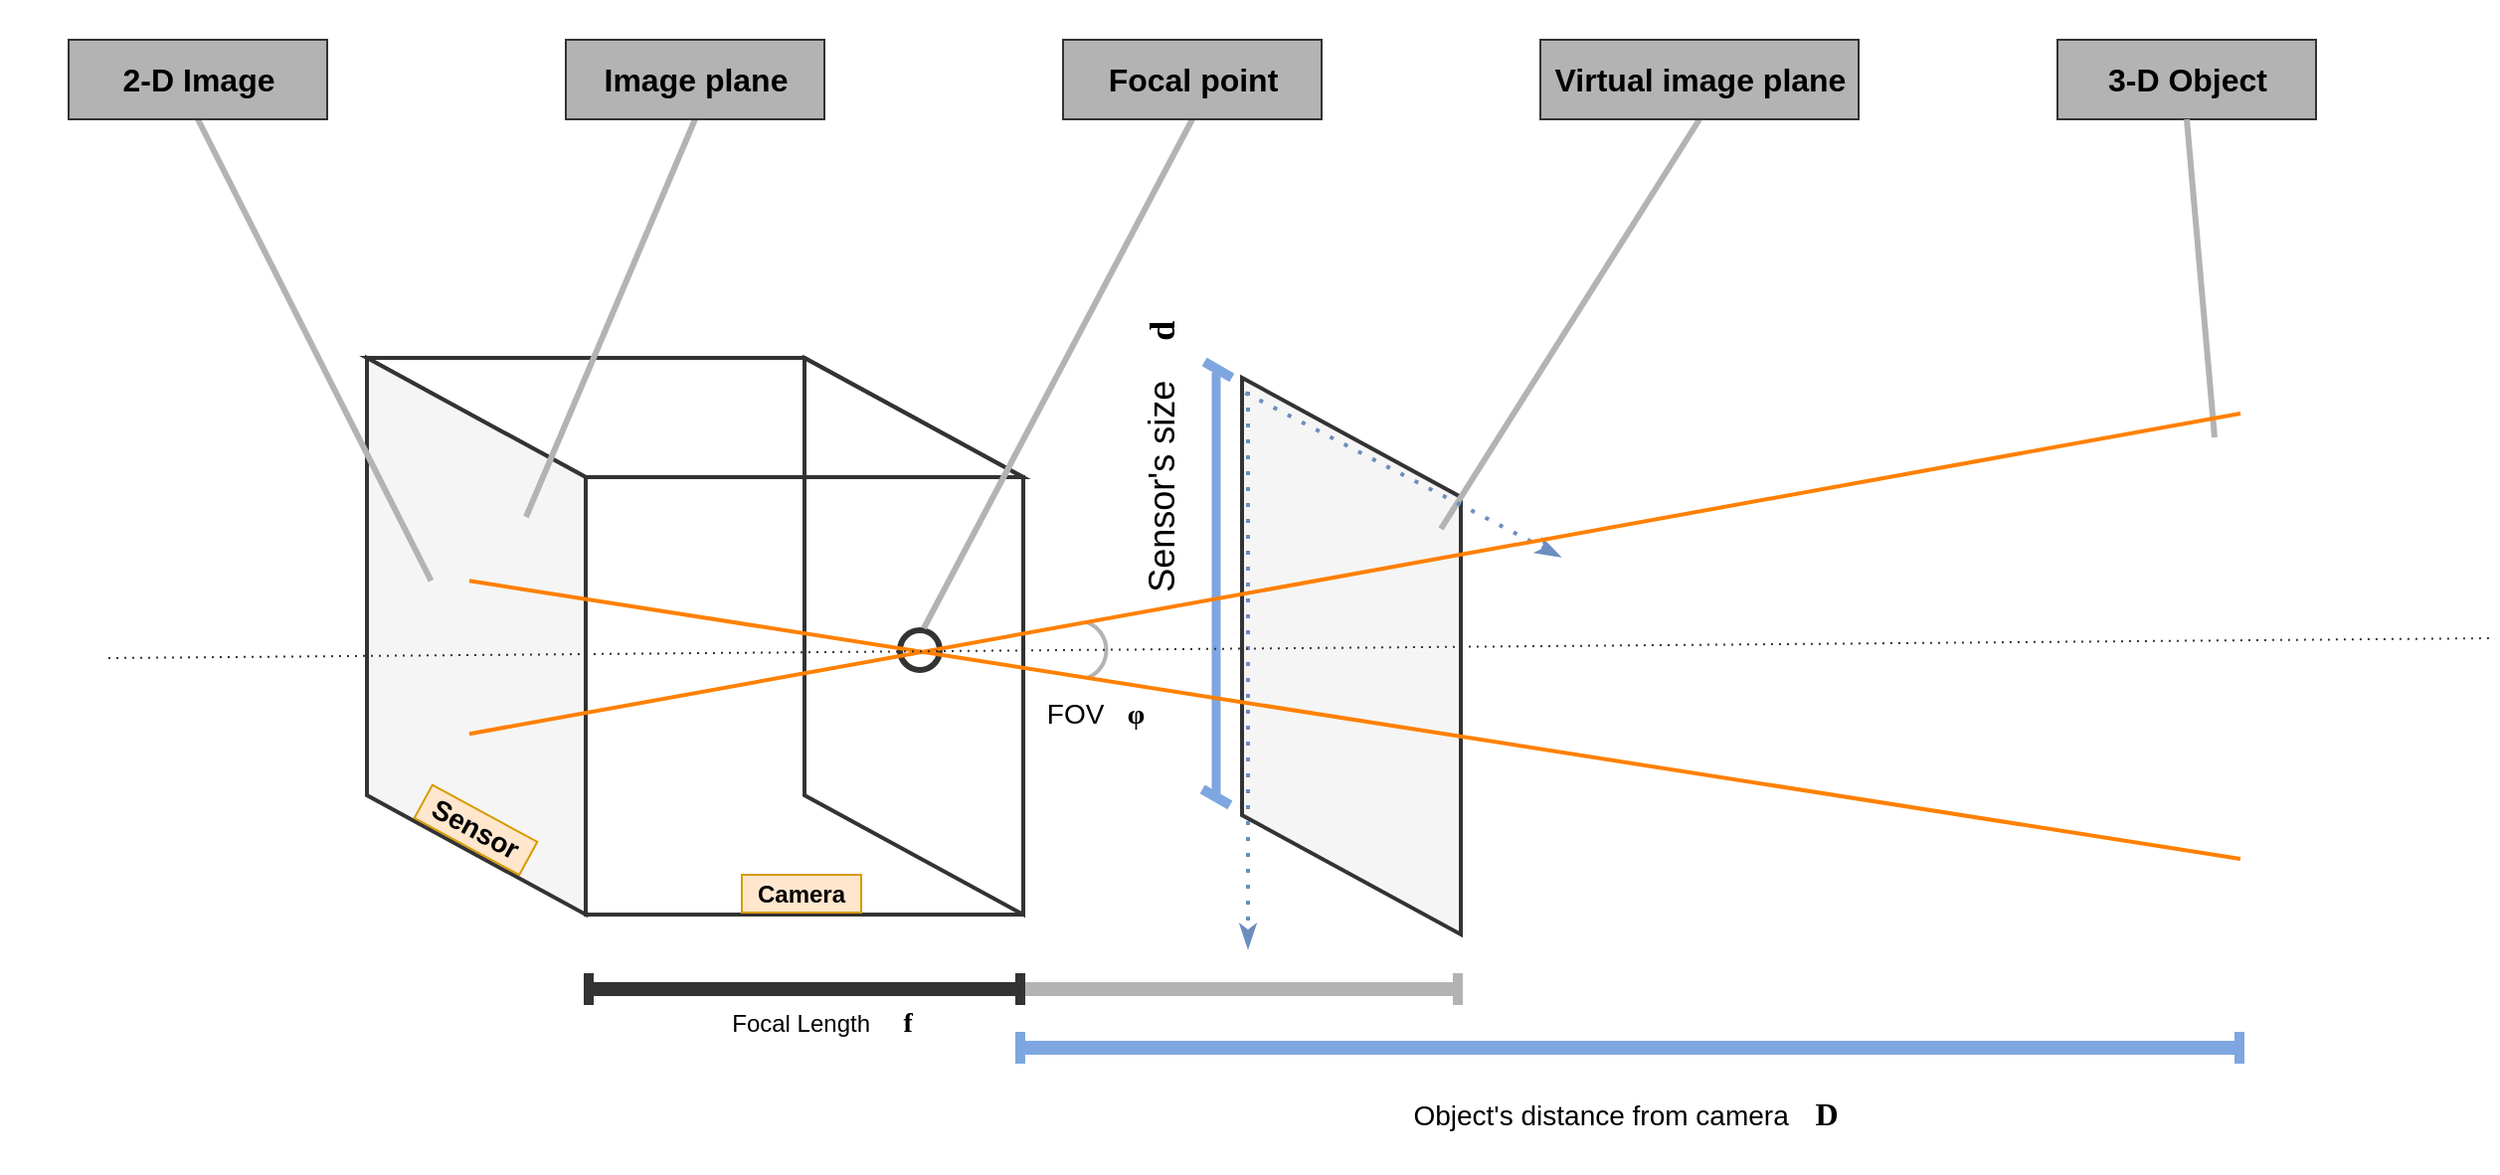 <mxfile version="15.2.7" type="device"><diagram id="oWJ7yUm3GMp-Iq7Tc8Y5" name="Page-1"><mxGraphModel dx="1548" dy="1408" grid="1" gridSize="10" guides="1" tooltips="1" connect="1" arrows="1" fold="1" page="1" pageScale="1" pageWidth="1600" pageHeight="900" math="0" shadow="0"><root><mxCell id="0"/><mxCell id="1" parent="0"/><mxCell id="memAs-kKTts-bkk-mBhv-40" value="" style="rounded=0;whiteSpace=wrap;html=1;shadow=0;strokeWidth=1;gradientColor=none;strokeColor=none;fillColor=#FFFFFF;" parent="1" vertex="1"><mxGeometry x="70" y="150" width="1238.5" height="590" as="geometry"/></mxCell><mxCell id="memAs-kKTts-bkk-mBhv-3" value="" style="rounded=0;whiteSpace=wrap;html=1;shadow=0;strokeWidth=2;fillColor=none;gradientColor=none;rotation=0;strokeColor=#333333;" parent="1" vertex="1"><mxGeometry x="364.5" y="390" width="220" height="220" as="geometry"/></mxCell><mxCell id="memAs-kKTts-bkk-mBhv-6" value="" style="shape=parallelogram;perimeter=parallelogramPerimeter;whiteSpace=wrap;html=1;fixedSize=1;shadow=0;strokeWidth=2;fillColor=none;gradientColor=none;direction=east;size=110;flipV=1;rotation=0;strokeColor=#333333;" parent="1" vertex="1"><mxGeometry x="254.5" y="330" width="330" height="60" as="geometry"/></mxCell><mxCell id="memAs-kKTts-bkk-mBhv-14" value="" style="shape=parallelogram;perimeter=parallelogramPerimeter;whiteSpace=wrap;html=1;fixedSize=1;shadow=0;strokeWidth=2;size=60;direction=south;rotation=0;fontColor=#333333;fillColor=#f5f5f5;strokeColor=#333333;" parent="1" vertex="1"><mxGeometry x="254.5" y="330" width="110" height="280" as="geometry"/></mxCell><mxCell id="memAs-kKTts-bkk-mBhv-22" value="" style="rounded=0;whiteSpace=wrap;html=1;shadow=0;strokeWidth=2;rotation=0;fontColor=#ffffff;strokeColor=#333333;fillColor=#333333;" parent="1" vertex="1"><mxGeometry x="364.5" y="645" width="217" height="5" as="geometry"/></mxCell><mxCell id="memAs-kKTts-bkk-mBhv-27" value="" style="rounded=0;whiteSpace=wrap;html=1;shadow=0;strokeWidth=2;gradientColor=none;rotation=0;strokeColor=#B3B3B3;fillColor=#B3B3B3;" parent="1" vertex="1"><mxGeometry x="801.5" y="640.5" width="3" height="14" as="geometry"/></mxCell><mxCell id="memAs-kKTts-bkk-mBhv-28" value="Focal Length&amp;nbsp;&amp;nbsp; &amp;nbsp; &lt;font style=&quot;font-size: 14px&quot; data-font-src=&quot;https://fonts.googleapis.com/css?family=Niconne&quot; face=&quot;Niconne&quot;&gt;&lt;b&gt;&lt;font style=&quot;font-size: 14px&quot;&gt;f&lt;/font&gt;&lt;/b&gt;&lt;/font&gt;" style="text;html=1;strokeColor=none;fillColor=none;align=center;verticalAlign=middle;whiteSpace=wrap;rounded=0;shadow=0;rotation=0;" parent="1" vertex="1"><mxGeometry x="432" y="654.5" width="102.5" height="20" as="geometry"/></mxCell><mxCell id="memAs-kKTts-bkk-mBhv-34" value="&lt;font style=&quot;font-size: 16px&quot;&gt;&lt;b&gt;&lt;font style=&quot;font-size: 16px&quot;&gt;3-D Object&lt;/font&gt;&lt;/b&gt;&lt;/font&gt;" style="rounded=0;whiteSpace=wrap;html=1;shadow=0;strokeWidth=1;fillColor=#B3B3B3;gradientColor=none;strokeColor=#333333;" parent="1" vertex="1"><mxGeometry x="1104.5" y="170" width="130" height="40" as="geometry"/></mxCell><mxCell id="memAs-kKTts-bkk-mBhv-39" value="" style="endArrow=none;html=1;strokeWidth=3;strokeColor=#B3B3B3;exitX=0.75;exitY=1;exitDx=0;exitDy=0;entryX=0.5;entryY=1;entryDx=0;entryDy=0;" parent="1" source="memAs-kKTts-bkk-mBhv-56" target="memAs-kKTts-bkk-mBhv-62" edge="1"><mxGeometry width="50" height="50" relative="1" as="geometry"><mxPoint x="204.5" y="440" as="sourcePoint"/><mxPoint x="134.5" y="280" as="targetPoint"/></mxGeometry></mxCell><mxCell id="memAs-kKTts-bkk-mBhv-44" value="" style="rounded=0;whiteSpace=wrap;html=1;shadow=0;strokeWidth=2;gradientColor=none;rotation=0;strokeColor=#333333;fillColor=#333333;" parent="1" vertex="1"><mxGeometry x="364.5" y="640.5" width="3" height="14" as="geometry"/></mxCell><mxCell id="memAs-kKTts-bkk-mBhv-51" value="" style="shape=parallelogram;perimeter=parallelogramPerimeter;whiteSpace=wrap;html=1;fixedSize=1;shadow=0;strokeWidth=2;size=60;direction=south;rotation=0;fontColor=#333333;strokeColor=#333333;fillColor=none;" parent="1" vertex="1"><mxGeometry x="474.5" y="330" width="110" height="280" as="geometry"/></mxCell><mxCell id="memAs-kKTts-bkk-mBhv-52" value="" style="shape=parallelogram;perimeter=parallelogramPerimeter;whiteSpace=wrap;html=1;fixedSize=1;shadow=0;strokeWidth=2;size=60;direction=south;rotation=0;fontColor=#333333;fillColor=#f5f5f5;strokeColor=#333333;" parent="1" vertex="1"><mxGeometry x="694.5" y="340" width="110" height="280" as="geometry"/></mxCell><mxCell id="memAs-kKTts-bkk-mBhv-54" value="" style="rounded=0;whiteSpace=wrap;html=1;shadow=0;strokeWidth=2;rotation=0;fontColor=#ffffff;fillColor=#B3B3B3;strokeColor=#B3B3B3;" parent="1" vertex="1"><mxGeometry x="584.5" y="645" width="217" height="5" as="geometry"/></mxCell><mxCell id="memAs-kKTts-bkk-mBhv-25" value="" style="rounded=0;whiteSpace=wrap;html=1;shadow=0;strokeWidth=2;gradientColor=none;rotation=0;strokeColor=#333333;fillColor=#333333;" parent="1" vertex="1"><mxGeometry x="581.5" y="640.5" width="3" height="14" as="geometry"/></mxCell><mxCell id="memAs-kKTts-bkk-mBhv-55" value="" style="ellipse;whiteSpace=wrap;html=1;aspect=fixed;shadow=0;strokeWidth=3;gradientColor=none;fillColor=none;strokeColor=#333333;" parent="1" vertex="1"><mxGeometry x="522.5" y="467" width="20" height="20" as="geometry"/></mxCell><mxCell id="memAs-kKTts-bkk-mBhv-63" value="" style="endArrow=none;html=1;strokeWidth=3;strokeColor=#B3B3B3;entryX=0.5;entryY=1;entryDx=0;entryDy=0;" parent="1" target="memAs-kKTts-bkk-mBhv-61" edge="1"><mxGeometry width="50" height="50" relative="1" as="geometry"><mxPoint x="334.5" y="410" as="sourcePoint"/><mxPoint x="444.5" y="330" as="targetPoint"/></mxGeometry></mxCell><mxCell id="memAs-kKTts-bkk-mBhv-64" value="" style="endArrow=none;html=1;strokeWidth=3;strokeColor=#B3B3B3;entryX=0.5;entryY=1;entryDx=0;entryDy=0;" parent="1" target="memAs-kKTts-bkk-mBhv-60" edge="1"><mxGeometry width="50" height="50" relative="1" as="geometry"><mxPoint x="534.5" y="466" as="sourcePoint"/><mxPoint x="619.5" y="266" as="targetPoint"/></mxGeometry></mxCell><mxCell id="memAs-kKTts-bkk-mBhv-65" value="" style="endArrow=none;html=1;strokeWidth=3;strokeColor=#B3B3B3;entryX=0.5;entryY=1;entryDx=0;entryDy=0;" parent="1" target="memAs-kKTts-bkk-mBhv-59" edge="1"><mxGeometry width="50" height="50" relative="1" as="geometry"><mxPoint x="794.5" y="416" as="sourcePoint"/><mxPoint x="924.5" y="230" as="targetPoint"/></mxGeometry></mxCell><mxCell id="memAs-kKTts-bkk-mBhv-59" value="&lt;font style=&quot;font-size: 16px&quot;&gt;&lt;b&gt;&lt;font style=&quot;font-size: 16px&quot;&gt;Virtual image plane&lt;/font&gt;&lt;/b&gt;&lt;/font&gt;" style="rounded=0;whiteSpace=wrap;html=1;shadow=0;strokeWidth=1;fillColor=#B3B3B3;gradientColor=none;strokeColor=#333333;" parent="1" vertex="1"><mxGeometry x="844.5" y="170" width="160" height="40" as="geometry"/></mxCell><mxCell id="memAs-kKTts-bkk-mBhv-60" value="&lt;font style=&quot;font-size: 16px&quot;&gt;&lt;b&gt;&lt;font style=&quot;font-size: 16px&quot;&gt;Focal point&lt;/font&gt;&lt;/b&gt;&lt;/font&gt;" style="rounded=0;whiteSpace=wrap;html=1;shadow=0;strokeWidth=1;fillColor=#B3B3B3;gradientColor=none;strokeColor=#333333;" parent="1" vertex="1"><mxGeometry x="604.5" y="170" width="130" height="40" as="geometry"/></mxCell><mxCell id="memAs-kKTts-bkk-mBhv-61" value="&lt;font style=&quot;font-size: 16px&quot;&gt;&lt;b&gt;&lt;font style=&quot;font-size: 16px&quot;&gt;Image plane&lt;/font&gt;&lt;/b&gt;&lt;/font&gt;" style="rounded=0;whiteSpace=wrap;html=1;shadow=0;strokeWidth=1;fillColor=#B3B3B3;gradientColor=none;strokeColor=#333333;" parent="1" vertex="1"><mxGeometry x="354.5" y="170" width="130" height="40" as="geometry"/></mxCell><mxCell id="memAs-kKTts-bkk-mBhv-62" value="&lt;font style=&quot;font-size: 16px&quot;&gt;&lt;b&gt;&lt;font style=&quot;font-size: 16px&quot;&gt;2-D Image&lt;/font&gt;&lt;/b&gt;&lt;/font&gt;" style="rounded=0;whiteSpace=wrap;html=1;shadow=0;strokeWidth=1;fillColor=#B3B3B3;gradientColor=none;strokeColor=#333333;" parent="1" vertex="1"><mxGeometry x="104.5" y="170" width="130" height="40" as="geometry"/></mxCell><mxCell id="memAs-kKTts-bkk-mBhv-66" value="" style="endArrow=none;html=1;strokeWidth=3;strokeColor=#B3B3B3;entryX=0.5;entryY=1;entryDx=0;entryDy=0;" parent="1" target="memAs-kKTts-bkk-mBhv-34" edge="1"><mxGeometry width="50" height="50" relative="1" as="geometry"><mxPoint x="1183.5" y="370.0" as="sourcePoint"/><mxPoint x="1308.5" y="164" as="targetPoint"/></mxGeometry></mxCell><mxCell id="aEAbPcFVsF7LGNGO0_Vp-1" value="&lt;b&gt;Camera&lt;/b&gt;" style="rounded=0;whiteSpace=wrap;html=1;fillColor=#ffe6cc;strokeColor=#d79b00;" vertex="1" parent="1"><mxGeometry x="443" y="590" width="60" height="19" as="geometry"/></mxCell><mxCell id="aEAbPcFVsF7LGNGO0_Vp-2" value="&lt;font style=&quot;font-size: 14px&quot;&gt;&lt;b&gt;Sensor&lt;/b&gt;&lt;/font&gt;" style="rounded=0;whiteSpace=wrap;html=1;fillColor=#ffe6cc;strokeColor=#d79b00;rotation=28.5;" vertex="1" parent="1"><mxGeometry x="279.26" y="557.94" width="60" height="19" as="geometry"/></mxCell><mxCell id="aEAbPcFVsF7LGNGO0_Vp-4" value="" style="rounded=0;whiteSpace=wrap;html=1;shadow=0;strokeWidth=2;rotation=0;fontColor=#ffffff;fillColor=#7EA6E0;strokeColor=#7EA6E0;" vertex="1" parent="1"><mxGeometry x="584.5" y="674.5" width="610" height="5" as="geometry"/></mxCell><mxCell id="aEAbPcFVsF7LGNGO0_Vp-5" value="" style="rounded=0;whiteSpace=wrap;html=1;shadow=0;strokeWidth=2;gradientColor=none;rotation=0;strokeColor=#7EA6E0;fillColor=#7EA6E0;" vertex="1" parent="1"><mxGeometry x="581.5" y="670" width="3" height="14" as="geometry"/></mxCell><mxCell id="aEAbPcFVsF7LGNGO0_Vp-6" value="" style="rounded=0;whiteSpace=wrap;html=1;shadow=0;strokeWidth=2;gradientColor=none;rotation=0;strokeColor=#7EA6E0;fillColor=#7EA6E0;" vertex="1" parent="1"><mxGeometry x="1194.5" y="670" width="3" height="14" as="geometry"/></mxCell><mxCell id="aEAbPcFVsF7LGNGO0_Vp-9" value="&lt;font style=&quot;font-size: 14px&quot;&gt;Object's distance from camera&lt;/font&gt;&amp;nbsp;&amp;nbsp;&amp;nbsp; &lt;font data-font-src=&quot;https://fonts.googleapis.com/css?family=Mountains+of+Christmas&quot; size=&quot;1&quot; face=&quot;Mountains of Christmas&quot;&gt;&lt;b&gt;&lt;font data-font-src=&quot;https://fonts.googleapis.com/css?family=Niconne&quot; style=&quot;font-size: 16px&quot;&gt;D&lt;/font&gt;&lt;/b&gt;&lt;/font&gt;" style="text;html=1;strokeColor=none;fillColor=none;align=center;verticalAlign=middle;whiteSpace=wrap;rounded=0;" vertex="1" parent="1"><mxGeometry x="774.5" y="700" width="225" height="20" as="geometry"/></mxCell><mxCell id="aEAbPcFVsF7LGNGO0_Vp-10" value="" style="endArrow=classicThin;dashed=1;html=1;dashPattern=1 3;strokeWidth=2;exitX=0.027;exitY=0.985;exitDx=0;exitDy=0;exitPerimeter=0;startArrow=none;startFill=0;endFill=1;fillColor=#dae8fc;strokeColor=#6c8ebf;" edge="1" parent="1" source="memAs-kKTts-bkk-mBhv-52"><mxGeometry width="50" height="50" relative="1" as="geometry"><mxPoint x="624.5" y="370" as="sourcePoint"/><mxPoint x="854.5" y="430" as="targetPoint"/></mxGeometry></mxCell><mxCell id="aEAbPcFVsF7LGNGO0_Vp-11" value="" style="endArrow=classicThin;dashed=1;html=1;dashPattern=1 3;strokeWidth=2;startArrow=none;startFill=0;endFill=1;fillColor=#dae8fc;strokeColor=#6c8ebf;" edge="1" parent="1"><mxGeometry width="50" height="50" relative="1" as="geometry"><mxPoint x="697.5" y="347" as="sourcePoint"/><mxPoint x="697.5" y="627" as="targetPoint"/></mxGeometry></mxCell><mxCell id="aEAbPcFVsF7LGNGO0_Vp-12" value="" style="rounded=0;whiteSpace=wrap;html=1;shadow=0;strokeWidth=2;rotation=-90;fontColor=#ffffff;fillColor=#7EA6E0;strokeColor=#7EA6E0;" vertex="1" parent="1"><mxGeometry x="576.5" y="442.13" width="210" height="2.5" as="geometry"/></mxCell><mxCell id="aEAbPcFVsF7LGNGO0_Vp-13" value="" style="rounded=0;whiteSpace=wrap;html=1;shadow=0;strokeWidth=2;gradientColor=none;rotation=-60;strokeColor=#7EA6E0;fillColor=#7EA6E0;" vertex="1" parent="1"><mxGeometry x="680" y="543.94" width="3" height="14" as="geometry"/></mxCell><mxCell id="aEAbPcFVsF7LGNGO0_Vp-14" value="" style="rounded=0;whiteSpace=wrap;html=1;shadow=0;strokeWidth=2;gradientColor=none;rotation=-60;strokeColor=#7EA6E0;fillColor=#7EA6E0;" vertex="1" parent="1"><mxGeometry x="681" y="329" width="3" height="14" as="geometry"/></mxCell><mxCell id="aEAbPcFVsF7LGNGO0_Vp-15" value="&lt;font style=&quot;font-size: 18px&quot;&gt;Sensor's size &amp;nbsp;&amp;nbsp; &lt;font data-font-src=&quot;https://fonts.googleapis.com/css?family=Niconne&quot; style=&quot;font-size: 18px&quot; face=&quot;Niconne&quot;&gt;&lt;b&gt;d&lt;/b&gt;&lt;/font&gt;&lt;/font&gt;" style="text;html=1;strokeColor=none;fillColor=none;align=center;verticalAlign=middle;whiteSpace=wrap;rounded=0;rotation=-90;" vertex="1" parent="1"><mxGeometry x="584.5" y="370" width="140.25" height="20" as="geometry"/></mxCell><mxCell id="aEAbPcFVsF7LGNGO0_Vp-16" value="" style="verticalLabelPosition=bottom;verticalAlign=top;html=1;shape=mxgraph.basic.arc;startAngle=0.305;endAngle=0.689;strokeWidth=2;fillColor=#7EA6E0;rotation=-90;strokeColor=#B3B3B3;" vertex="1" parent="1"><mxGeometry x="596.25" y="462" width="30" height="30" as="geometry"/></mxCell><mxCell id="memAs-kKTts-bkk-mBhv-19" value="" style="endArrow=none;html=1;strokeWidth=2;strokeColor=#FF8000;entryX=0.5;entryY=0;entryDx=0;entryDy=0;startArrow=none;exitX=0.5;exitY=0;exitDx=0;exitDy=0;" parent="1" source="memAs-kKTts-bkk-mBhv-56" target="memAs-kKTts-bkk-mBhv-15" edge="1"><mxGeometry width="50" height="50" relative="1" as="geometry"><mxPoint x="-367.5" y="568" as="sourcePoint"/><mxPoint x="34.5" y="490" as="targetPoint"/></mxGeometry></mxCell><mxCell id="memAs-kKTts-bkk-mBhv-57" value="" style="endArrow=none;html=1;strokeWidth=2;strokeColor=#FF8000;exitX=0.5;exitY=1;exitDx=0;exitDy=0;entryX=0.5;entryY=1;entryDx=0;entryDy=0;" parent="1" source="memAs-kKTts-bkk-mBhv-56" target="memAs-kKTts-bkk-mBhv-15" edge="1"><mxGeometry width="50" height="50" relative="1" as="geometry"><mxPoint x="264.5" y="670" as="sourcePoint"/><mxPoint x="906.5" y="742" as="targetPoint"/></mxGeometry></mxCell><mxCell id="aEAbPcFVsF7LGNGO0_Vp-17" value="&lt;font style=&quot;font-size: 14px&quot;&gt;FOV&lt;b&gt;&amp;nbsp;&amp;nbsp; &lt;font data-font-src=&quot;https://fonts.googleapis.com/css?family=Crimson+Text&quot; face=&quot;Crimson Text&quot;&gt;φ&lt;/font&gt;&lt;/b&gt;&lt;/font&gt;" style="text;html=1;strokeColor=none;fillColor=none;align=center;verticalAlign=middle;whiteSpace=wrap;rounded=0;" vertex="1" parent="1"><mxGeometry x="581.5" y="499.13" width="78" height="20" as="geometry"/></mxCell><mxCell id="aEAbPcFVsF7LGNGO0_Vp-19" value="" style="endArrow=none;dashed=1;html=1;dashPattern=1 3;strokeWidth=1;strokeColor=#333333;" edge="1" parent="1"><mxGeometry width="50" height="50" relative="1" as="geometry"><mxPoint x="124.5" y="481" as="sourcePoint"/><mxPoint x="1324.5" y="471" as="targetPoint"/></mxGeometry></mxCell><mxCell id="memAs-kKTts-bkk-mBhv-15" value="" style="shape=image;html=1;verticalAlign=top;verticalLabelPosition=bottom;labelBackgroundColor=#ffffff;imageAspect=0;aspect=fixed;image=https://cdn3.iconfinder.com/data/icons/spring-2-1/30/Tree-128.png;shadow=0;strokeColor=#0000FF;strokeWidth=2;fillColor=#ffffff;gradientColor=none;rotation=0;sketch=0;" parent="1" vertex="1"><mxGeometry x="1084.5" y="358" width="224" height="224" as="geometry"/></mxCell><mxCell id="memAs-kKTts-bkk-mBhv-58" value="" style="shape=image;html=1;verticalAlign=top;verticalLabelPosition=bottom;imageAspect=0;aspect=fixed;image=https://cdn3.iconfinder.com/data/icons/spring-2-1/30/Tree-128.png;shadow=0;strokeColor=#0000FF;strokeWidth=2;fillColor=#ffffff;gradientColor=none;rotation=0;labelBorderColor=none;sketch=0;" parent="1" vertex="1"><mxGeometry x="711" y="437.5" width="77" height="77" as="geometry"/></mxCell><mxCell id="memAs-kKTts-bkk-mBhv-56" value="" style="shape=image;html=1;verticalAlign=top;verticalLabelPosition=bottom;labelBackgroundColor=#ffffff;imageAspect=0;aspect=fixed;image=https://cdn3.iconfinder.com/data/icons/spring-2-1/30/Tree-128.png;shadow=0;strokeColor=#0000FF;strokeWidth=2;fillColor=#ffffff;gradientColor=none;rotation=-180;" parent="1" vertex="1"><mxGeometry x="267.5" y="442.13" width="77" height="77" as="geometry"/></mxCell></root></mxGraphModel></diagram></mxfile>